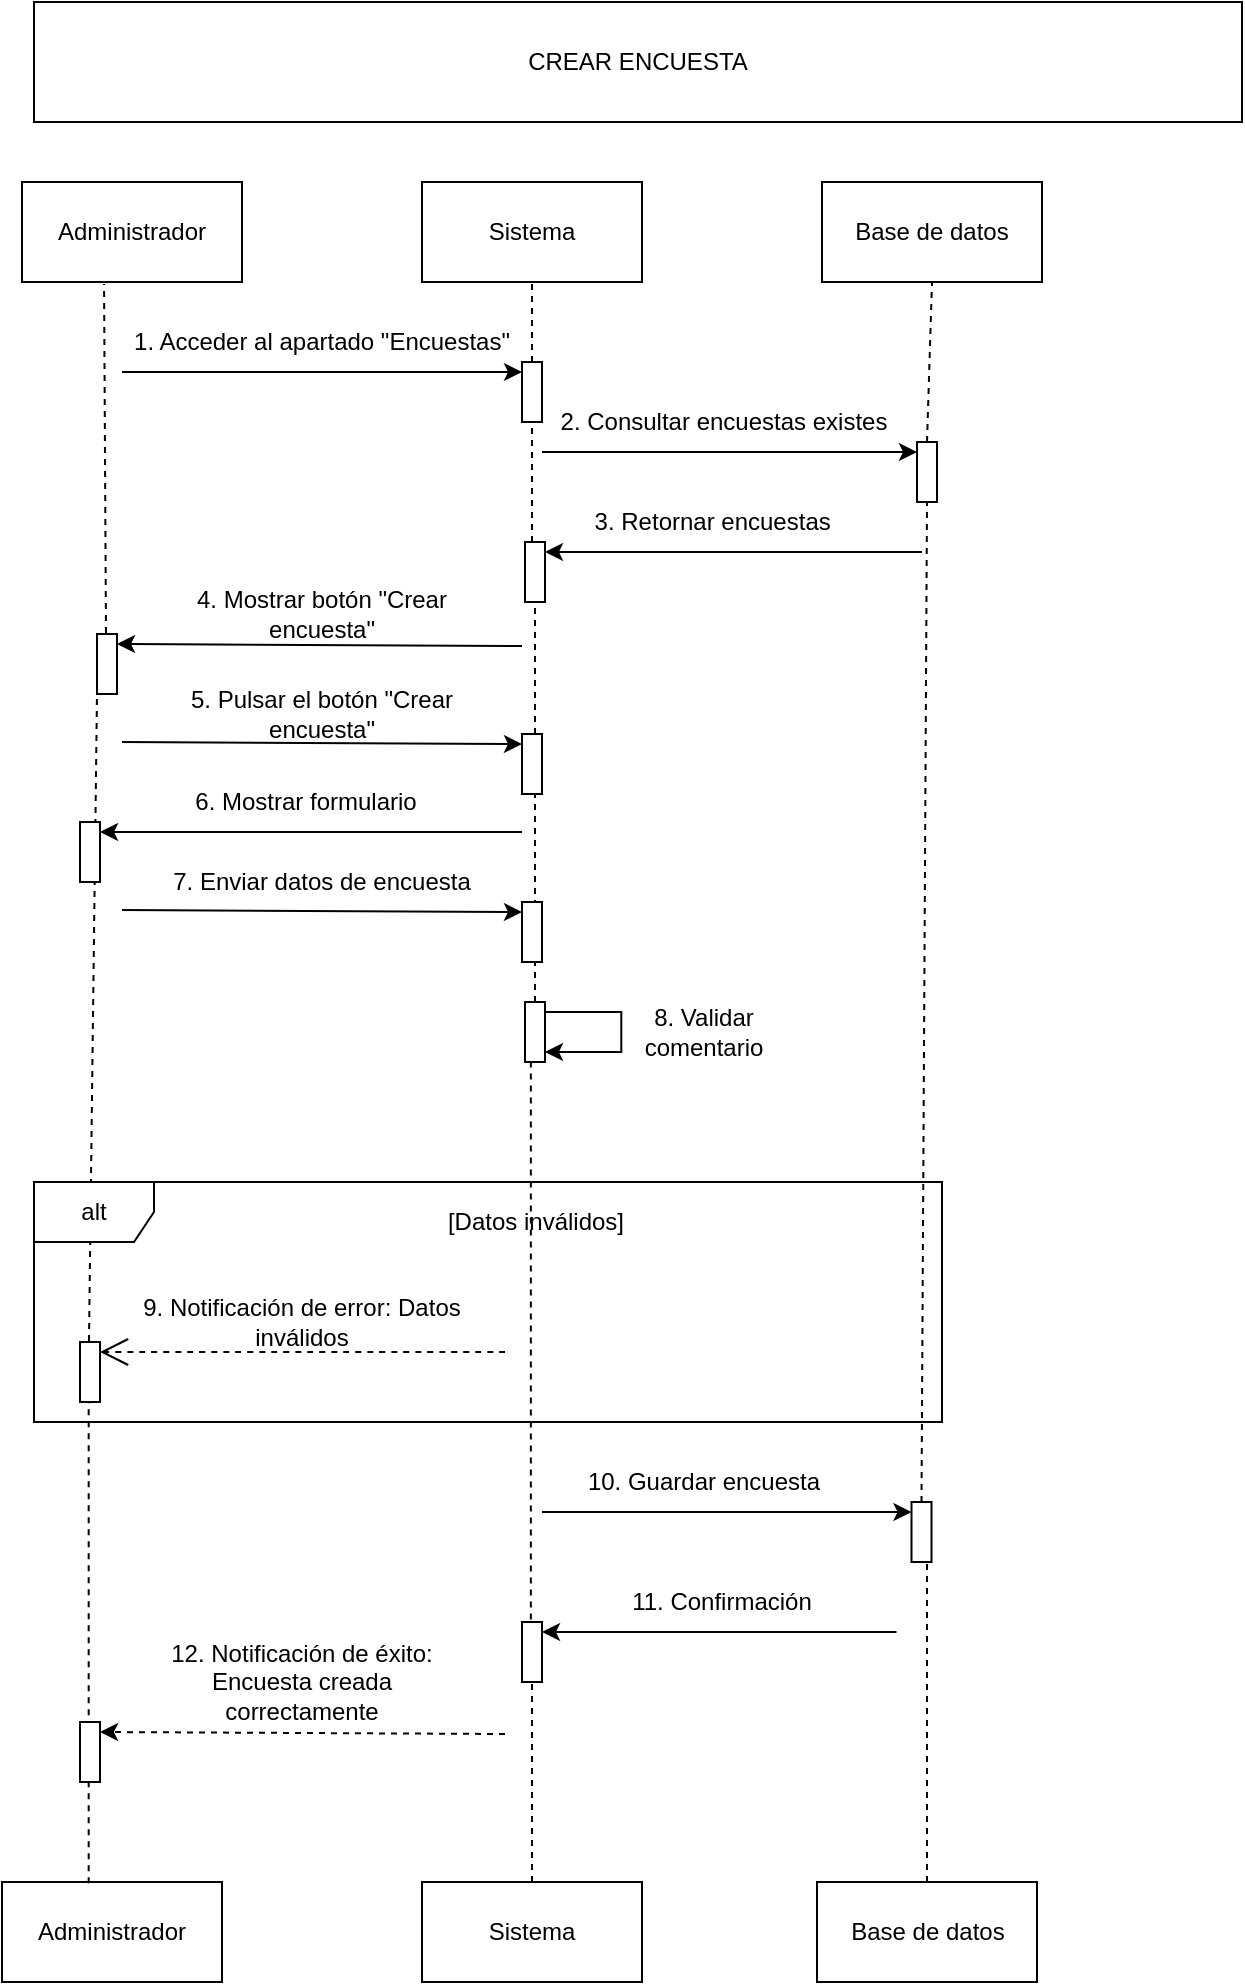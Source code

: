 <mxfile version="27.1.6">
  <diagram name="Página-1" id="cywcWZN6CDEDMyV-TE8t">
    <mxGraphModel grid="1" page="1" gridSize="10" guides="1" tooltips="1" connect="1" arrows="1" fold="1" pageScale="1" pageWidth="827" pageHeight="1169" math="0" shadow="0">
      <root>
        <mxCell id="0" />
        <mxCell id="1" parent="0" />
        <mxCell id="s71qPfRF_DvY5b6jS86k-47" value="Administrador" style="html=1;whiteSpace=wrap;" vertex="1" parent="1">
          <mxGeometry x="60" y="50" width="110" height="50" as="geometry" />
        </mxCell>
        <mxCell id="s71qPfRF_DvY5b6jS86k-48" value="Sistema&lt;span style=&quot;color: rgba(0, 0, 0, 0); font-family: monospace; font-size: 0px; text-align: start; text-wrap-mode: nowrap;&quot;&gt;%3CmxGraphModel%3E%3Croot%3E%3CmxCell%20id%3D%220%22%2F%3E%3CmxCell%20id%3D%221%22%20parent%3D%220%22%2F%3E%3CmxCell%20id%3D%222%22%20value%3D%22Usuario%22%20style%3D%22html%3D1%3BwhiteSpace%3Dwrap%3B%22%20vertex%3D%221%22%20parent%3D%221%22%3E%3CmxGeometry%20x%3D%2270%22%20y%3D%2240%22%20width%3D%22110%22%20height%3D%2250%22%20as%3D%22geometry%22%2F%3E%3C%2FmxCell%3E%3C%2Froot%3E%3C%2FmxGraphModel%3E&lt;/span&gt;" style="html=1;whiteSpace=wrap;" vertex="1" parent="1">
          <mxGeometry x="260" y="50" width="110" height="50" as="geometry" />
        </mxCell>
        <mxCell id="s71qPfRF_DvY5b6jS86k-49" value="Base de datos" style="html=1;whiteSpace=wrap;" vertex="1" parent="1">
          <mxGeometry x="460" y="50" width="110" height="50" as="geometry" />
        </mxCell>
        <mxCell id="s71qPfRF_DvY5b6jS86k-50" value="Administrador" style="html=1;whiteSpace=wrap;" vertex="1" parent="1">
          <mxGeometry x="50" y="900" width="110" height="50" as="geometry" />
        </mxCell>
        <mxCell id="s71qPfRF_DvY5b6jS86k-51" value="Sistema&lt;span style=&quot;color: rgba(0, 0, 0, 0); font-family: monospace; font-size: 0px; text-align: start; text-wrap-mode: nowrap;&quot;&gt;%3CmxGraphModel%3E%3Croot%3E%3CmxCell%20id%3D%220%22%2F%3E%3CmxCell%20id%3D%221%22%20parent%3D%220%22%2F%3E%3CmxCell%20id%3D%222%22%20value%3D%22Usuario%22%20style%3D%22html%3D1%3BwhiteSpace%3Dwrap%3B%22%20vertex%3D%221%22%20parent%3D%221%22%3E%3CmxGeometry%20x%3D%2270%22%20y%3D%2240%22%20width%3D%22110%22%20height%3D%2250%22%20as%3D%22geometry%22%2F%3E%3C%2FmxCell%3E%3C%2Froot%3E%3C%2FmxGraphModel%3E&lt;/span&gt;" style="html=1;whiteSpace=wrap;" vertex="1" parent="1">
          <mxGeometry x="260" y="900" width="110" height="50" as="geometry" />
        </mxCell>
        <mxCell id="s71qPfRF_DvY5b6jS86k-52" value="Base de datos" style="html=1;whiteSpace=wrap;" vertex="1" parent="1">
          <mxGeometry x="457.5" y="900" width="110" height="50" as="geometry" />
        </mxCell>
        <mxCell id="s71qPfRF_DvY5b6jS86k-53" value="" style="endArrow=none;dashed=1;html=1;rounded=0;entryX=0.5;entryY=1;entryDx=0;entryDy=0;exitX=0.5;exitY=0;exitDx=0;exitDy=0;" edge="1" parent="1" source="s71qPfRF_DvY5b6jS86k-55" target="s71qPfRF_DvY5b6jS86k-48">
          <mxGeometry width="50" height="50" relative="1" as="geometry">
            <mxPoint x="290" y="330" as="sourcePoint" />
            <mxPoint x="340" y="280" as="targetPoint" />
          </mxGeometry>
        </mxCell>
        <mxCell id="s71qPfRF_DvY5b6jS86k-54" value="" style="endArrow=none;dashed=1;html=1;rounded=0;entryX=0.5;entryY=1;entryDx=0;entryDy=0;" edge="1" parent="1" source="s71qPfRF_DvY5b6jS86k-70" target="s71qPfRF_DvY5b6jS86k-55">
          <mxGeometry width="50" height="50" relative="1" as="geometry">
            <mxPoint x="315.5" y="360" as="sourcePoint" />
            <mxPoint x="315" y="100" as="targetPoint" />
          </mxGeometry>
        </mxCell>
        <mxCell id="s71qPfRF_DvY5b6jS86k-55" value="" style="html=1;points=[[0,0,0,0,5],[0,1,0,0,-5],[1,0,0,0,5],[1,1,0,0,-5]];perimeter=orthogonalPerimeter;outlineConnect=0;targetShapes=umlLifeline;portConstraint=eastwest;newEdgeStyle={&quot;curved&quot;:0,&quot;rounded&quot;:0};" vertex="1" parent="1">
          <mxGeometry x="310" y="140" width="10" height="30" as="geometry" />
        </mxCell>
        <mxCell id="s71qPfRF_DvY5b6jS86k-56" value="" style="endArrow=classic;html=1;rounded=0;entryX=0;entryY=0;entryDx=0;entryDy=5;entryPerimeter=0;" edge="1" parent="1" target="s71qPfRF_DvY5b6jS86k-55">
          <mxGeometry width="50" height="50" relative="1" as="geometry">
            <mxPoint x="110" y="145" as="sourcePoint" />
            <mxPoint x="220" y="120" as="targetPoint" />
          </mxGeometry>
        </mxCell>
        <mxCell id="s71qPfRF_DvY5b6jS86k-57" value="1. Acceder al apartado &quot;Encuestas&quot;" style="text;html=1;align=center;verticalAlign=middle;whiteSpace=wrap;rounded=0;" vertex="1" parent="1">
          <mxGeometry x="110" y="120" width="200" height="20" as="geometry" />
        </mxCell>
        <mxCell id="s71qPfRF_DvY5b6jS86k-58" value="2. Consultar encuestas existes" style="text;html=1;align=center;verticalAlign=middle;whiteSpace=wrap;rounded=0;" vertex="1" parent="1">
          <mxGeometry x="326.25" y="160" width="170" height="20" as="geometry" />
        </mxCell>
        <mxCell id="s71qPfRF_DvY5b6jS86k-59" value="" style="endArrow=classic;html=1;rounded=0;entryX=0;entryY=0;entryDx=0;entryDy=5;entryPerimeter=0;" edge="1" parent="1" target="s71qPfRF_DvY5b6jS86k-80">
          <mxGeometry width="50" height="50" relative="1" as="geometry">
            <mxPoint x="320" y="185" as="sourcePoint" />
            <mxPoint x="595" y="180" as="targetPoint" />
          </mxGeometry>
        </mxCell>
        <mxCell id="s71qPfRF_DvY5b6jS86k-60" value="" style="endArrow=none;dashed=1;html=1;rounded=0;exitX=0.5;exitY=0;exitDx=0;exitDy=0;entryX=0.5;entryY=1;entryDx=0;entryDy=0;" edge="1" parent="1" source="s71qPfRF_DvY5b6jS86k-80" target="s71qPfRF_DvY5b6jS86k-49">
          <mxGeometry width="50" height="50" relative="1" as="geometry">
            <mxPoint x="515" y="900" as="sourcePoint" />
            <mxPoint x="515" y="490" as="targetPoint" />
          </mxGeometry>
        </mxCell>
        <mxCell id="s71qPfRF_DvY5b6jS86k-61" value="" style="endArrow=none;dashed=1;html=1;rounded=0;exitX=0.449;exitY=-0.016;exitDx=0;exitDy=0;exitPerimeter=0;entryX=0.373;entryY=1.02;entryDx=0;entryDy=0;entryPerimeter=0;" edge="1" parent="1" source="s71qPfRF_DvY5b6jS86k-71" target="s71qPfRF_DvY5b6jS86k-47">
          <mxGeometry width="50" height="50" relative="1" as="geometry">
            <mxPoint x="104" y="899" as="sourcePoint" />
            <mxPoint x="102.33" y="210.51" as="targetPoint" />
            <Array as="points" />
          </mxGeometry>
        </mxCell>
        <mxCell id="s71qPfRF_DvY5b6jS86k-62" value="9. Notificación de error: Datos inválidos" style="text;html=1;align=center;verticalAlign=middle;whiteSpace=wrap;rounded=0;" vertex="1" parent="1">
          <mxGeometry x="105.25" y="610" width="190" height="20" as="geometry" />
        </mxCell>
        <mxCell id="s71qPfRF_DvY5b6jS86k-63" value="3. Retornar encuestas&amp;nbsp;" style="text;html=1;align=center;verticalAlign=middle;whiteSpace=wrap;rounded=0;" vertex="1" parent="1">
          <mxGeometry x="321.5" y="210" width="170" height="20" as="geometry" />
        </mxCell>
        <mxCell id="s71qPfRF_DvY5b6jS86k-64" value="" style="endArrow=classic;html=1;rounded=0;entryX=1;entryY=0;entryDx=0;entryDy=5;entryPerimeter=0;" edge="1" parent="1" target="s71qPfRF_DvY5b6jS86k-70">
          <mxGeometry width="50" height="50" relative="1" as="geometry">
            <mxPoint x="510" y="235" as="sourcePoint" />
            <mxPoint x="202.5" y="190" as="targetPoint" />
          </mxGeometry>
        </mxCell>
        <mxCell id="s71qPfRF_DvY5b6jS86k-65" value="" style="endArrow=none;dashed=1;html=1;rounded=0;exitX=0.5;exitY=0;exitDx=0;exitDy=0;" edge="1" parent="1" source="s71qPfRF_DvY5b6jS86k-91" target="s71qPfRF_DvY5b6jS86k-74">
          <mxGeometry width="50" height="50" relative="1" as="geometry">
            <mxPoint x="307.5" y="446" as="sourcePoint" />
            <mxPoint x="320" y="390" as="targetPoint" />
            <Array as="points" />
          </mxGeometry>
        </mxCell>
        <mxCell id="s71qPfRF_DvY5b6jS86k-66" value="" style="endArrow=none;dashed=1;html=1;rounded=0;exitX=0.5;exitY=0;exitDx=0;exitDy=0;" edge="1" parent="1" source="s71qPfRF_DvY5b6jS86k-52" target="s71qPfRF_DvY5b6jS86k-86">
          <mxGeometry width="50" height="50" relative="1" as="geometry">
            <mxPoint x="501.25" y="901" as="sourcePoint" />
            <mxPoint x="501.25" y="786" as="targetPoint" />
          </mxGeometry>
        </mxCell>
        <mxCell id="s71qPfRF_DvY5b6jS86k-67" value="11. Confirmación" style="text;html=1;align=center;verticalAlign=middle;whiteSpace=wrap;rounded=0;" vertex="1" parent="1">
          <mxGeometry x="314.75" y="750" width="190" height="20" as="geometry" />
        </mxCell>
        <mxCell id="s71qPfRF_DvY5b6jS86k-68" value="" style="endArrow=classic;html=1;rounded=0;entryX=1;entryY=0;entryDx=0;entryDy=5;entryPerimeter=0;" edge="1" parent="1" target="s71qPfRF_DvY5b6jS86k-89">
          <mxGeometry width="50" height="50" relative="1" as="geometry">
            <mxPoint x="497.25" y="775" as="sourcePoint" />
            <mxPoint x="583.75" y="680" as="targetPoint" />
          </mxGeometry>
        </mxCell>
        <mxCell id="s71qPfRF_DvY5b6jS86k-69" value="" style="endArrow=none;dashed=1;html=1;rounded=0;entryX=0.5;entryY=1;entryDx=0;entryDy=0;" edge="1" parent="1" source="s71qPfRF_DvY5b6jS86k-74" target="s71qPfRF_DvY5b6jS86k-70">
          <mxGeometry width="50" height="50" relative="1" as="geometry">
            <mxPoint x="315" y="280" as="sourcePoint" />
            <mxPoint x="315" y="170" as="targetPoint" />
          </mxGeometry>
        </mxCell>
        <mxCell id="s71qPfRF_DvY5b6jS86k-70" value="" style="html=1;points=[[0,0,0,0,5],[0,1,0,0,-5],[1,0,0,0,5],[1,1,0,0,-5]];perimeter=orthogonalPerimeter;outlineConnect=0;targetShapes=umlLifeline;portConstraint=eastwest;newEdgeStyle={&quot;curved&quot;:0,&quot;rounded&quot;:0};" vertex="1" parent="1">
          <mxGeometry x="311.5" y="230" width="10" height="30" as="geometry" />
        </mxCell>
        <mxCell id="s71qPfRF_DvY5b6jS86k-71" value="" style="html=1;points=[[0,0,0,0,5],[0,1,0,0,-5],[1,0,0,0,5],[1,1,0,0,-5]];perimeter=orthogonalPerimeter;outlineConnect=0;targetShapes=umlLifeline;portConstraint=eastwest;newEdgeStyle={&quot;curved&quot;:0,&quot;rounded&quot;:0};" vertex="1" parent="1">
          <mxGeometry x="97.5" y="276" width="10" height="30" as="geometry" />
        </mxCell>
        <mxCell id="s71qPfRF_DvY5b6jS86k-72" value="" style="endArrow=classic;html=1;rounded=0;entryX=1;entryY=0;entryDx=0;entryDy=5;entryPerimeter=0;" edge="1" parent="1" target="s71qPfRF_DvY5b6jS86k-71">
          <mxGeometry width="50" height="50" relative="1" as="geometry">
            <mxPoint x="310" y="282" as="sourcePoint" />
            <mxPoint x="422" y="252" as="targetPoint" />
          </mxGeometry>
        </mxCell>
        <mxCell id="s71qPfRF_DvY5b6jS86k-73" value="4. Mostrar botón &quot;Crear encuesta&quot;" style="text;html=1;align=center;verticalAlign=middle;whiteSpace=wrap;rounded=0;" vertex="1" parent="1">
          <mxGeometry x="125" y="256" width="170" height="20" as="geometry" />
        </mxCell>
        <mxCell id="s71qPfRF_DvY5b6jS86k-74" value="" style="html=1;points=[[0,0,0,0,5],[0,1,0,0,-5],[1,0,0,0,5],[1,1,0,0,-5]];perimeter=orthogonalPerimeter;outlineConnect=0;targetShapes=umlLifeline;portConstraint=eastwest;newEdgeStyle={&quot;curved&quot;:0,&quot;rounded&quot;:0};" vertex="1" parent="1">
          <mxGeometry x="310" y="326" width="10" height="30" as="geometry" />
        </mxCell>
        <mxCell id="s71qPfRF_DvY5b6jS86k-75" value="" style="endArrow=classic;html=1;rounded=0;entryX=0;entryY=0;entryDx=0;entryDy=5;entryPerimeter=0;" edge="1" parent="1" target="s71qPfRF_DvY5b6jS86k-74">
          <mxGeometry width="50" height="50" relative="1" as="geometry">
            <mxPoint x="110" y="330" as="sourcePoint" />
            <mxPoint x="442" y="236" as="targetPoint" />
          </mxGeometry>
        </mxCell>
        <mxCell id="s71qPfRF_DvY5b6jS86k-76" value="5. Pulsar el botón &quot;Crear encuesta&quot;" style="text;html=1;align=center;verticalAlign=middle;whiteSpace=wrap;rounded=0;" vertex="1" parent="1">
          <mxGeometry x="125" y="306" width="170" height="20" as="geometry" />
        </mxCell>
        <mxCell id="s71qPfRF_DvY5b6jS86k-77" value="" style="endArrow=none;dashed=1;html=1;rounded=0;exitX=0.394;exitY=0.013;exitDx=0;exitDy=0;exitPerimeter=0;" edge="1" parent="1" source="s71qPfRF_DvY5b6jS86k-50" target="s71qPfRF_DvY5b6jS86k-78">
          <mxGeometry width="50" height="50" relative="1" as="geometry">
            <mxPoint x="95" y="905" as="sourcePoint" />
            <mxPoint x="99" y="656" as="targetPoint" />
            <Array as="points" />
          </mxGeometry>
        </mxCell>
        <mxCell id="s71qPfRF_DvY5b6jS86k-78" value="&lt;span style=&quot;color: rgb(237, 237, 237); font-family: monospace; font-size: 0px; text-align: start;&quot;&gt;%3CmxGraphModel%3E%3Croot%3E%3CmxCell%20id%3D%220%22%2F%3E%3CmxCell%20id%3D%221%22%20parent%3D%220%22%2F%3E%3CmxCell%20id%3D%222%22%20value%3D%22%22%20style%3D%22html%3D1%3Bpoints%3D%5B%5B0%2C0%2C0%2C0%2C5%5D%2C%5B0%2C1%2C0%2C0%2C-5%5D%2C%5B1%2C0%2C0%2C0%2C5%5D%2C%5B1%2C1%2C0%2C0%2C-5%5D%5D%3Bperimeter%3DorthogonalPerimeter%3BoutlineConnect%3D0%3BtargetShapes%3DumlLifeline%3BportConstraint%3Deastwest%3BnewEdgeStyle%3D%7B%26quot%3Bcurved%26quot%3B%3A0%2C%26quot%3Brounded%26quot%3B%3A0%7D%3B%22%20vertex%3D%221%22%20parent%3D%221%22%3E%3CmxGeometry%20x%3D%2285%22%20y%3D%22280%22%20width%3D%2210%22%20height%3D%2230%22%20as%3D%22geometry%22%2F%3E%3C%2FmxCell%3E%3C%2Froot%3E%3C%2FmxGraphModel%3E&lt;/span&gt;&lt;span style=&quot;color: rgb(237, 237, 237); font-family: monospace; font-size: 0px; text-align: start;&quot;&gt;%3CmxGraphModel%3E%3Croot%3E%3CmxCell%20id%3D%220%22%2F%3E%3CmxCell%20id%3D%221%22%20parent%3D%220%22%2F%3E%3CmxCell%20id%3D%222%22%20value%3D%22%22%20style%3D%22html%3D1%3Bpoints%3D%5B%5B0%2C0%2C0%2C0%2C5%5D%2C%5B0%2C1%2C0%2C0%2C-5%5D%2C%5B1%2C0%2C0%2C0%2C5%5D%2C%5B1%2C1%2C0%2C0%2C-5%5D%5D%3Bperimeter%3DorthogonalPerimeter%3BoutlineConnect%3D0%3BtargetShapes%3DumlLifeline%3BportConstraint%3Deastwest%3BnewEdgeStyle%3D%7B%26quot%3Bcurved%26quot%3B%3A0%2C%26quot%3Brounded%26quot%3B%3A0%7D%3B%22%20vertex%3D%221%22%20parent%3D%221%22%3E%3CmxGeometry%20x%3D%2285%22%20y%3D%22280%22%20width%3D%2210%22%20height%3D%2230%22%20as%3D%22geometry%22%2F%3E%3C%2FmxCell%3E%3C%2Froot%3E%3C%2FmxGraphModel%3E&lt;/span&gt;" style="html=1;points=[[0,0,0,0,5],[0,1,0,0,-5],[1,0,0,0,5],[1,1,0,0,-5]];perimeter=orthogonalPerimeter;outlineConnect=0;targetShapes=umlLifeline;portConstraint=eastwest;newEdgeStyle={&quot;curved&quot;:0,&quot;rounded&quot;:0};" vertex="1" parent="1">
          <mxGeometry x="89" y="630" width="10" height="30" as="geometry" />
        </mxCell>
        <mxCell id="s71qPfRF_DvY5b6jS86k-79" value="" style="endArrow=none;dashed=1;html=1;rounded=0;exitX=0.5;exitY=0;exitDx=0;exitDy=0;entryX=0.5;entryY=1;entryDx=0;entryDy=0;" edge="1" parent="1" source="s71qPfRF_DvY5b6jS86k-86" target="s71qPfRF_DvY5b6jS86k-80">
          <mxGeometry width="50" height="50" relative="1" as="geometry">
            <mxPoint x="511" y="576" as="sourcePoint" />
            <mxPoint x="515" y="100" as="targetPoint" />
          </mxGeometry>
        </mxCell>
        <mxCell id="s71qPfRF_DvY5b6jS86k-80" value="" style="html=1;points=[[0,0,0,0,5],[0,1,0,0,-5],[1,0,0,0,5],[1,1,0,0,-5]];perimeter=orthogonalPerimeter;outlineConnect=0;targetShapes=umlLifeline;portConstraint=eastwest;newEdgeStyle={&quot;curved&quot;:0,&quot;rounded&quot;:0};" vertex="1" parent="1">
          <mxGeometry x="507.5" y="180" width="10" height="30" as="geometry" />
        </mxCell>
        <mxCell id="s71qPfRF_DvY5b6jS86k-81" value="" style="endArrow=none;dashed=1;html=1;rounded=0;exitX=0.449;exitY=-0.016;exitDx=0;exitDy=0;exitPerimeter=0;" edge="1" parent="1" source="s71qPfRF_DvY5b6jS86k-78" target="s71qPfRF_DvY5b6jS86k-71">
          <mxGeometry width="50" height="50" relative="1" as="geometry">
            <mxPoint x="104" y="726" as="sourcePoint" />
            <mxPoint x="100" y="385" as="targetPoint" />
            <Array as="points" />
          </mxGeometry>
        </mxCell>
        <mxCell id="s71qPfRF_DvY5b6jS86k-82" value="" style="endArrow=classic;html=1;rounded=0;entryX=1;entryY=1;entryDx=0;entryDy=-5;entryPerimeter=0;exitX=1;exitY=0;exitDx=0;exitDy=5;exitPerimeter=0;edgeStyle=orthogonalEdgeStyle;" edge="1" parent="1">
          <mxGeometry width="50" height="50" relative="1" as="geometry">
            <mxPoint x="321.5" y="465" as="sourcePoint" />
            <mxPoint x="321.5" y="485" as="targetPoint" />
            <Array as="points">
              <mxPoint x="359.63" y="465" />
              <mxPoint x="359.63" y="485" />
            </Array>
          </mxGeometry>
        </mxCell>
        <mxCell id="s71qPfRF_DvY5b6jS86k-83" value="8. Validar comentario" style="text;html=1;align=center;verticalAlign=middle;whiteSpace=wrap;rounded=0;" vertex="1" parent="1">
          <mxGeometry x="346" y="465" width="110" height="20" as="geometry" />
        </mxCell>
        <mxCell id="s71qPfRF_DvY5b6jS86k-84" value="" style="endArrow=none;dashed=1;html=1;rounded=0;exitX=0.443;exitY=-0.04;exitDx=0;exitDy=0;exitPerimeter=0;" edge="1" parent="1" source="s71qPfRF_DvY5b6jS86k-89" target="s71qPfRF_DvY5b6jS86k-91">
          <mxGeometry width="50" height="50" relative="1" as="geometry">
            <mxPoint x="316.87" y="846" as="sourcePoint" />
            <mxPoint x="317.8" y="660" as="targetPoint" />
            <Array as="points" />
          </mxGeometry>
        </mxCell>
        <mxCell id="s71qPfRF_DvY5b6jS86k-85" value="[Datos inválidos]" style="text;html=1;align=center;verticalAlign=middle;whiteSpace=wrap;rounded=0;" vertex="1" parent="1">
          <mxGeometry x="231.5" y="560" width="170" height="20" as="geometry" />
        </mxCell>
        <mxCell id="s71qPfRF_DvY5b6jS86k-86" value="" style="html=1;points=[[0,0,0,0,5],[0,1,0,0,-5],[1,0,0,0,5],[1,1,0,0,-5]];perimeter=orthogonalPerimeter;outlineConnect=0;targetShapes=umlLifeline;portConstraint=eastwest;newEdgeStyle={&quot;curved&quot;:0,&quot;rounded&quot;:0};" vertex="1" parent="1">
          <mxGeometry x="504.75" y="710" width="10" height="30" as="geometry" />
        </mxCell>
        <mxCell id="s71qPfRF_DvY5b6jS86k-87" value="" style="endArrow=classic;html=1;rounded=0;entryX=0;entryY=0;entryDx=0;entryDy=5;entryPerimeter=0;" edge="1" parent="1" target="s71qPfRF_DvY5b6jS86k-86">
          <mxGeometry width="50" height="50" relative="1" as="geometry">
            <mxPoint x="320" y="715" as="sourcePoint" />
            <mxPoint x="458.5" y="680" as="targetPoint" />
          </mxGeometry>
        </mxCell>
        <mxCell id="s71qPfRF_DvY5b6jS86k-88" value="10. Guardar encuesta" style="text;html=1;align=center;verticalAlign=middle;whiteSpace=wrap;rounded=0;" vertex="1" parent="1">
          <mxGeometry x="316" y="690" width="170" height="20" as="geometry" />
        </mxCell>
        <mxCell id="s71qPfRF_DvY5b6jS86k-89" value="&lt;span style=&quot;color: rgb(237, 237, 237); font-family: monospace; font-size: 0px; text-align: start;&quot;&gt;%3CmxGraphModel%3E%3Croot%3E%3CmxCell%20id%3D%220%22%2F%3E%3CmxCell%20id%3D%221%22%20parent%3D%220%22%2F%3E%3CmxCell%20id%3D%222%22%20value%3D%22%22%20style%3D%22html%3D1%3Bpoints%3D%5B%5B0%2C0%2C0%2C0%2C5%5D%2C%5B0%2C1%2C0%2C0%2C-5%5D%2C%5B1%2C0%2C0%2C0%2C5%5D%2C%5B1%2C1%2C0%2C0%2C-5%5D%5D%3Bperimeter%3DorthogonalPerimeter%3BoutlineConnect%3D0%3BtargetShapes%3DumlLifeline%3BportConstraint%3Deastwest%3BnewEdgeStyle%3D%7B%26quot%3Bcurved%26quot%3B%3A0%2C%26quot%3Brounded%26quot%3B%3A0%7D%3B%22%20vertex%3D%221%22%20parent%3D%221%22%3E%3CmxGeometry%20x%3D%2285%22%20y%3D%22280%22%20width%3D%2210%22%20height%3D%2230%22%20as%3D%22geometry%22%2F%3E%3C%2FmxCell%3E%3C%2Froot%3E%3C%2FmxGraphModel%3E&lt;/span&gt;&lt;span style=&quot;color: rgb(237, 237, 237); font-family: monospace; font-size: 0px; text-align: start;&quot;&gt;%3CmxGraphModel%3E%3Croot%3E%3CmxCell%20id%3D%220%22%2F%3E%3CmxCell%20id%3D%221%22%20parent%3D%220%22%2F%3E%3CmxCell%20id%3D%222%22%20value%3D%22%22%20style%3D%22html%3D1%3Bpoints%3D%5B%5B0%2C0%2C0%2C0%2C5%5D%2C%5B0%2C1%2C0%2C0%2C-5%5D%2C%5B1%2C0%2C0%2C0%2C5%5D%2C%5B1%2C1%2C0%2C0%2C-5%5D%5D%3Bperimeter%3DorthogonalPerimeter%3BoutlineConnect%3D0%3BtargetShapes%3DumlLifeline%3BportConstraint%3Deastwest%3BnewEdgeStyle%3D%7B%26quot%3Bcurved%26quot%3B%3A0%2C%26quot%3Brounded%26quot%3B%3A0%7D%3B%22%20vertex%3D%221%22%20parent%3D%221%22%3E%3CmxGeometry%20x%3D%2285%22%20y%3D%22280%22%20width%3D%2210%22%20height%3D%2230%22%20as%3D%22geometry%22%2F%3E%3C%2FmxCell%3E%3C%2Froot%3E%3C%2FmxGraphModel%3E&lt;/span&gt;" style="html=1;points=[[0,0,0,0,5],[0,1,0,0,-5],[1,0,0,0,5],[1,1,0,0,-5]];perimeter=orthogonalPerimeter;outlineConnect=0;targetShapes=umlLifeline;portConstraint=eastwest;newEdgeStyle={&quot;curved&quot;:0,&quot;rounded&quot;:0};" vertex="1" parent="1">
          <mxGeometry x="310" y="770" width="10" height="30" as="geometry" />
        </mxCell>
        <mxCell id="s71qPfRF_DvY5b6jS86k-90" value="" style="endArrow=open;endSize=12;dashed=1;html=1;rounded=0;fontSize=12;curved=1;entryX=1;entryY=0;entryDx=0;entryDy=5;entryPerimeter=0;" edge="1" parent="1" target="s71qPfRF_DvY5b6jS86k-78">
          <mxGeometry width="160" relative="1" as="geometry">
            <mxPoint x="301.5" y="635" as="sourcePoint" />
            <mxPoint x="371.5" y="430" as="targetPoint" />
          </mxGeometry>
        </mxCell>
        <mxCell id="s71qPfRF_DvY5b6jS86k-91" value="" style="html=1;points=[[0,0,0,0,5],[0,1,0,0,-5],[1,0,0,0,5],[1,1,0,0,-5]];perimeter=orthogonalPerimeter;outlineConnect=0;targetShapes=umlLifeline;portConstraint=eastwest;newEdgeStyle={&quot;curved&quot;:0,&quot;rounded&quot;:0};" vertex="1" parent="1">
          <mxGeometry x="311.5" y="460" width="10" height="30" as="geometry" />
        </mxCell>
        <mxCell id="s71qPfRF_DvY5b6jS86k-92" value="alt" style="shape=umlFrame;whiteSpace=wrap;html=1;pointerEvents=0;" vertex="1" parent="1">
          <mxGeometry x="66" y="550" width="454" height="120" as="geometry" />
        </mxCell>
        <mxCell id="s71qPfRF_DvY5b6jS86k-93" value="" style="endArrow=none;dashed=1;html=1;rounded=0;exitX=0.5;exitY=0;exitDx=0;exitDy=0;" edge="1" parent="1" source="s71qPfRF_DvY5b6jS86k-51" target="s71qPfRF_DvY5b6jS86k-89">
          <mxGeometry width="50" height="50" relative="1" as="geometry">
            <mxPoint x="300" y="959" as="sourcePoint" />
            <mxPoint x="300" y="720" as="targetPoint" />
            <Array as="points" />
          </mxGeometry>
        </mxCell>
        <mxCell id="s71qPfRF_DvY5b6jS86k-94" value="" style="html=1;points=[[0,0,0,0,5],[0,1,0,0,-5],[1,0,0,0,5],[1,1,0,0,-5]];perimeter=orthogonalPerimeter;outlineConnect=0;targetShapes=umlLifeline;portConstraint=eastwest;newEdgeStyle={&quot;curved&quot;:0,&quot;rounded&quot;:0};" vertex="1" parent="1">
          <mxGeometry x="89" y="820" width="10" height="30" as="geometry" />
        </mxCell>
        <mxCell id="s71qPfRF_DvY5b6jS86k-95" value="" style="endArrow=classic;html=1;rounded=0;entryX=1;entryY=0;entryDx=0;entryDy=5;entryPerimeter=0;dashed=1;" edge="1" parent="1" target="s71qPfRF_DvY5b6jS86k-94">
          <mxGeometry width="50" height="50" relative="1" as="geometry">
            <mxPoint x="301.5" y="826" as="sourcePoint" />
            <mxPoint x="413.5" y="796" as="targetPoint" />
          </mxGeometry>
        </mxCell>
        <mxCell id="s71qPfRF_DvY5b6jS86k-96" value="12. Notificación de éxito: Encuesta creada correctamente" style="text;html=1;align=center;verticalAlign=middle;whiteSpace=wrap;rounded=0;" vertex="1" parent="1">
          <mxGeometry x="115.25" y="790" width="170" height="20" as="geometry" />
        </mxCell>
        <mxCell id="s71qPfRF_DvY5b6jS86k-97" value="" style="html=1;points=[[0,0,0,0,5],[0,1,0,0,-5],[1,0,0,0,5],[1,1,0,0,-5]];perimeter=orthogonalPerimeter;outlineConnect=0;targetShapes=umlLifeline;portConstraint=eastwest;newEdgeStyle={&quot;curved&quot;:0,&quot;rounded&quot;:0};" vertex="1" parent="1">
          <mxGeometry x="89" y="370" width="10" height="30" as="geometry" />
        </mxCell>
        <mxCell id="s71qPfRF_DvY5b6jS86k-98" value="" style="endArrow=classic;html=1;rounded=0;entryX=1;entryY=0;entryDx=0;entryDy=5;entryPerimeter=0;" edge="1" parent="1" target="s71qPfRF_DvY5b6jS86k-97">
          <mxGeometry width="50" height="50" relative="1" as="geometry">
            <mxPoint x="310" y="375" as="sourcePoint" />
            <mxPoint x="413.5" y="346" as="targetPoint" />
          </mxGeometry>
        </mxCell>
        <mxCell id="s71qPfRF_DvY5b6jS86k-99" value="6. Mostrar formulario" style="text;html=1;align=center;verticalAlign=middle;whiteSpace=wrap;rounded=0;" vertex="1" parent="1">
          <mxGeometry x="116.5" y="350" width="170" height="20" as="geometry" />
        </mxCell>
        <mxCell id="s71qPfRF_DvY5b6jS86k-100" value="" style="html=1;points=[[0,0,0,0,5],[0,1,0,0,-5],[1,0,0,0,5],[1,1,0,0,-5]];perimeter=orthogonalPerimeter;outlineConnect=0;targetShapes=umlLifeline;portConstraint=eastwest;newEdgeStyle={&quot;curved&quot;:0,&quot;rounded&quot;:0};" vertex="1" parent="1">
          <mxGeometry x="310" y="410" width="10" height="30" as="geometry" />
        </mxCell>
        <mxCell id="s71qPfRF_DvY5b6jS86k-101" value="" style="endArrow=classic;html=1;rounded=0;entryX=0;entryY=0;entryDx=0;entryDy=5;entryPerimeter=0;" edge="1" parent="1" target="s71qPfRF_DvY5b6jS86k-100">
          <mxGeometry width="50" height="50" relative="1" as="geometry">
            <mxPoint x="110" y="414" as="sourcePoint" />
            <mxPoint x="442" y="320" as="targetPoint" />
          </mxGeometry>
        </mxCell>
        <mxCell id="s71qPfRF_DvY5b6jS86k-102" value="7. Enviar datos de encuesta" style="text;html=1;align=center;verticalAlign=middle;whiteSpace=wrap;rounded=0;" vertex="1" parent="1">
          <mxGeometry x="125" y="390" width="170" height="20" as="geometry" />
        </mxCell>
        <mxCell id="mu5xepJeMjLhqXpBPXJs-1" value="CREAR ENCUESTA" style="rounded=0;whiteSpace=wrap;html=1;" vertex="1" parent="1">
          <mxGeometry x="66" y="-40" width="604" height="60" as="geometry" />
        </mxCell>
      </root>
    </mxGraphModel>
  </diagram>
</mxfile>
